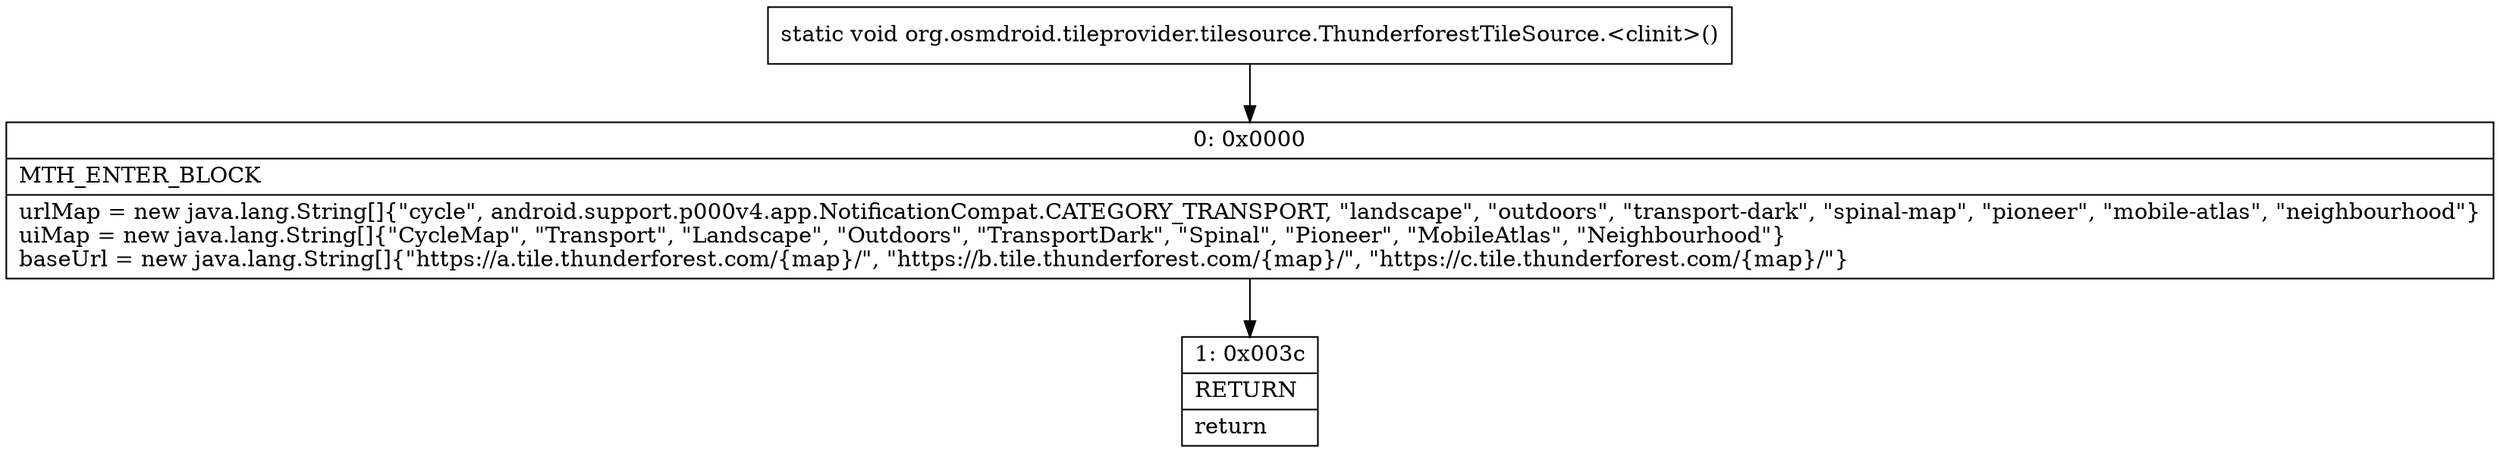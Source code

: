 digraph "CFG fororg.osmdroid.tileprovider.tilesource.ThunderforestTileSource.\<clinit\>()V" {
Node_0 [shape=record,label="{0\:\ 0x0000|MTH_ENTER_BLOCK\l|urlMap = new java.lang.String[]\{\"cycle\", android.support.p000v4.app.NotificationCompat.CATEGORY_TRANSPORT, \"landscape\", \"outdoors\", \"transport\-dark\", \"spinal\-map\", \"pioneer\", \"mobile\-atlas\", \"neighbourhood\"\}\luiMap = new java.lang.String[]\{\"CycleMap\", \"Transport\", \"Landscape\", \"Outdoors\", \"TransportDark\", \"Spinal\", \"Pioneer\", \"MobileAtlas\", \"Neighbourhood\"\}\lbaseUrl = new java.lang.String[]\{\"https:\/\/a.tile.thunderforest.com\/\{map\}\/\", \"https:\/\/b.tile.thunderforest.com\/\{map\}\/\", \"https:\/\/c.tile.thunderforest.com\/\{map\}\/\"\}\l}"];
Node_1 [shape=record,label="{1\:\ 0x003c|RETURN\l|return\l}"];
MethodNode[shape=record,label="{static void org.osmdroid.tileprovider.tilesource.ThunderforestTileSource.\<clinit\>() }"];
MethodNode -> Node_0;
Node_0 -> Node_1;
}


